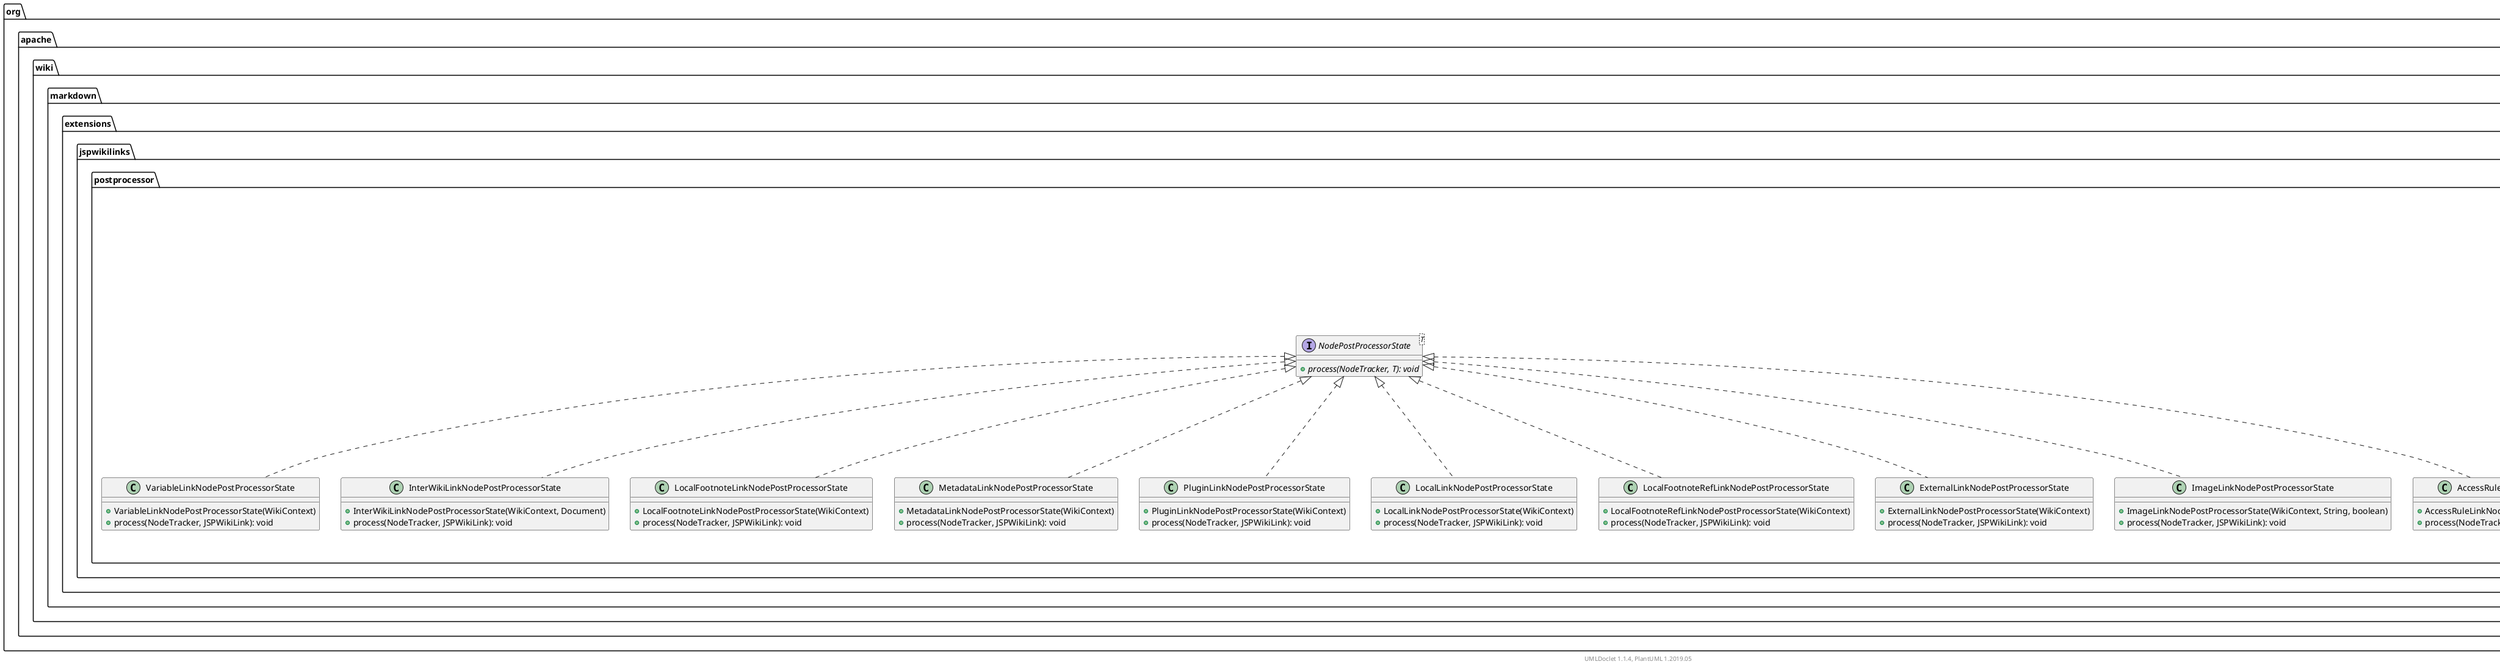 @startuml

    namespace org.apache.wiki.markdown.extensions.jspwikilinks.postprocessor {

        class VariableLinkNodePostProcessorState [[VariableLinkNodePostProcessorState.html]] {
            +VariableLinkNodePostProcessorState(WikiContext)
            +process(NodeTracker, JSPWikiLink): void
        }

        class InterWikiLinkNodePostProcessorState [[InterWikiLinkNodePostProcessorState.html]] {
            +InterWikiLinkNodePostProcessorState(WikiContext, Document)
            +process(NodeTracker, JSPWikiLink): void
        }

        class LocalFootnoteLinkNodePostProcessorState [[LocalFootnoteLinkNodePostProcessorState.html]] {
            +LocalFootnoteLinkNodePostProcessorState(WikiContext)
            +process(NodeTracker, JSPWikiLink): void
        }

        interface NodePostProcessorState<T> [[NodePostProcessorState.html]] {
            {abstract} +process(NodeTracker, T): void
        }

        class JSPWikiNodePostProcessorFactory [[JSPWikiNodePostProcessorFactory.html]] {
            +JSPWikiNodePostProcessorFactory(WikiContext, DataHolder)
            +apply(Document): NodePostProcessor
        }

        class JSPWikiLinkNodePostProcessor [[JSPWikiLinkNodePostProcessor.html]] {
            #m_context: WikiContext
            #linkOperations: LinkParsingOperations
            #m_useOutlinkImage: boolean
            #document: Document
            +JSPWikiLinkNodePostProcessor(WikiContext, Document)
            +process(NodeTracker, Node): void
        }

        class MetadataLinkNodePostProcessorState [[MetadataLinkNodePostProcessorState.html]] {
            +MetadataLinkNodePostProcessorState(WikiContext)
            +process(NodeTracker, JSPWikiLink): void
        }

        class PluginLinkNodePostProcessorState [[PluginLinkNodePostProcessorState.html]] {
            +PluginLinkNodePostProcessorState(WikiContext)
            +process(NodeTracker, JSPWikiLink): void
        }

        class LocalLinkNodePostProcessorState [[LocalLinkNodePostProcessorState.html]] {
            +LocalLinkNodePostProcessorState(WikiContext)
            +process(NodeTracker, JSPWikiLink): void
        }

        class LocalFootnoteRefLinkNodePostProcessorState [[LocalFootnoteRefLinkNodePostProcessorState.html]] {
            +LocalFootnoteRefLinkNodePostProcessorState(WikiContext)
            +process(NodeTracker, JSPWikiLink): void
        }

        class ExternalLinkNodePostProcessorState [[ExternalLinkNodePostProcessorState.html]] {
            +ExternalLinkNodePostProcessorState(WikiContext)
            +process(NodeTracker, JSPWikiLink): void
        }

        class ImageLinkNodePostProcessorState [[ImageLinkNodePostProcessorState.html]] {
            +ImageLinkNodePostProcessorState(WikiContext, String, boolean)
            +process(NodeTracker, JSPWikiLink): void
        }

        class AccessRuleLinkNodePostProcessorState [[AccessRuleLinkNodePostProcessorState.html]] {
            +AccessRuleLinkNodePostProcessorState(WikiContext)
            +process(NodeTracker, JSPWikiLink): void
        }

        NodePostProcessorState <|.. VariableLinkNodePostProcessorState

        NodePostProcessorState <|.. InterWikiLinkNodePostProcessorState

        NodePostProcessorState <|.. LocalFootnoteLinkNodePostProcessorState

        abstract class com.vladsch.flexmark.parser.block.NodePostProcessorFactory {
            {abstract} +apply(Document): NodePostProcessor
        }
        com.vladsch.flexmark.parser.block.NodePostProcessorFactory <|-- JSPWikiNodePostProcessorFactory

        abstract class com.vladsch.flexmark.parser.block.NodePostProcessor
        com.vladsch.flexmark.parser.block.NodePostProcessor <|-- JSPWikiLinkNodePostProcessor

        NodePostProcessorState <|.. MetadataLinkNodePostProcessorState

        NodePostProcessorState <|.. PluginLinkNodePostProcessorState

        NodePostProcessorState <|.. LocalLinkNodePostProcessorState

        NodePostProcessorState <|.. LocalFootnoteRefLinkNodePostProcessorState

        NodePostProcessorState <|.. ExternalLinkNodePostProcessorState

        NodePostProcessorState <|.. ImageLinkNodePostProcessorState

        NodePostProcessorState <|.. AccessRuleLinkNodePostProcessorState

    }


    center footer UMLDoclet 1.1.4, PlantUML 1.2019.05
@enduml
